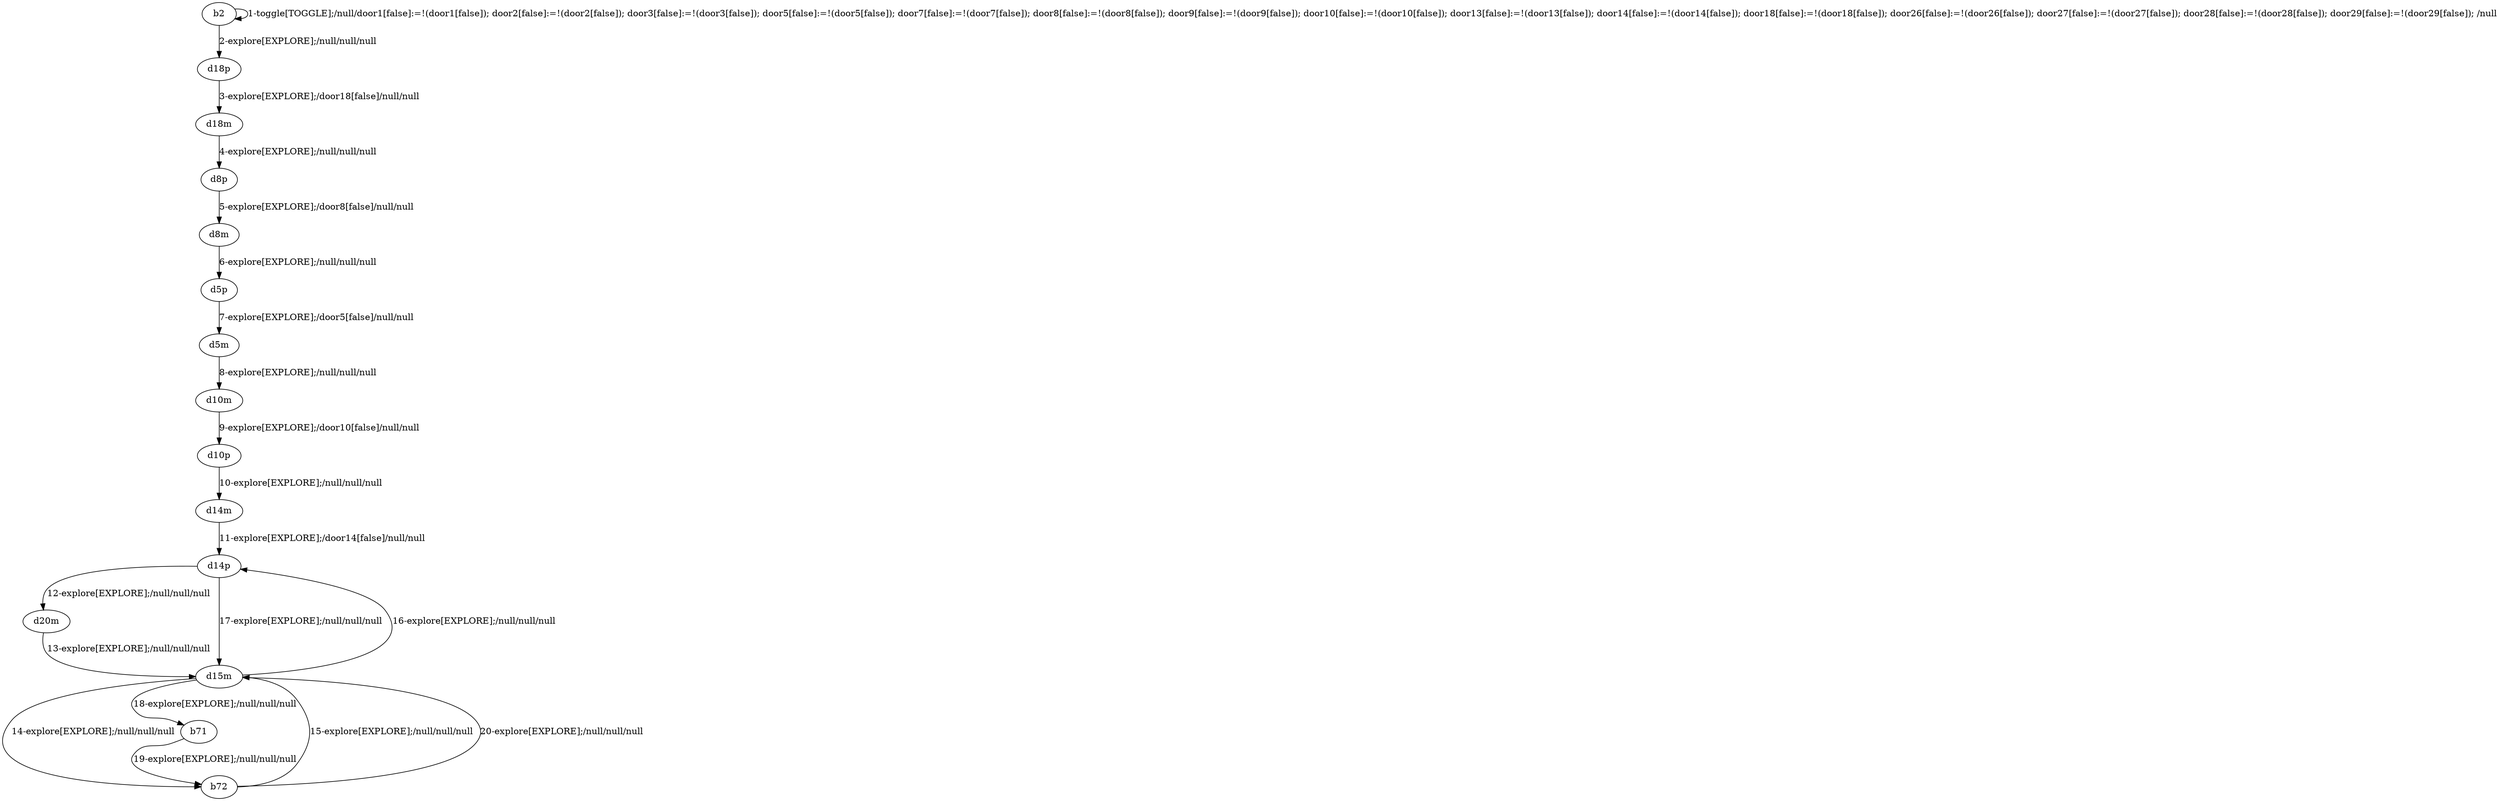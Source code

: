 # Total number of goals covered by this test: 1
# b72 --> d15m

digraph g {
"b2" -> "b2" [label = "1-toggle[TOGGLE];/null/door1[false]:=!(door1[false]); door2[false]:=!(door2[false]); door3[false]:=!(door3[false]); door5[false]:=!(door5[false]); door7[false]:=!(door7[false]); door8[false]:=!(door8[false]); door9[false]:=!(door9[false]); door10[false]:=!(door10[false]); door13[false]:=!(door13[false]); door14[false]:=!(door14[false]); door18[false]:=!(door18[false]); door26[false]:=!(door26[false]); door27[false]:=!(door27[false]); door28[false]:=!(door28[false]); door29[false]:=!(door29[false]); /null"];
"b2" -> "d18p" [label = "2-explore[EXPLORE];/null/null/null"];
"d18p" -> "d18m" [label = "3-explore[EXPLORE];/door18[false]/null/null"];
"d18m" -> "d8p" [label = "4-explore[EXPLORE];/null/null/null"];
"d8p" -> "d8m" [label = "5-explore[EXPLORE];/door8[false]/null/null"];
"d8m" -> "d5p" [label = "6-explore[EXPLORE];/null/null/null"];
"d5p" -> "d5m" [label = "7-explore[EXPLORE];/door5[false]/null/null"];
"d5m" -> "d10m" [label = "8-explore[EXPLORE];/null/null/null"];
"d10m" -> "d10p" [label = "9-explore[EXPLORE];/door10[false]/null/null"];
"d10p" -> "d14m" [label = "10-explore[EXPLORE];/null/null/null"];
"d14m" -> "d14p" [label = "11-explore[EXPLORE];/door14[false]/null/null"];
"d14p" -> "d20m" [label = "12-explore[EXPLORE];/null/null/null"];
"d20m" -> "d15m" [label = "13-explore[EXPLORE];/null/null/null"];
"d15m" -> "b72" [label = "14-explore[EXPLORE];/null/null/null"];
"b72" -> "d15m" [label = "15-explore[EXPLORE];/null/null/null"];
"d15m" -> "d14p" [label = "16-explore[EXPLORE];/null/null/null"];
"d14p" -> "d15m" [label = "17-explore[EXPLORE];/null/null/null"];
"d15m" -> "b71" [label = "18-explore[EXPLORE];/null/null/null"];
"b71" -> "b72" [label = "19-explore[EXPLORE];/null/null/null"];
"b72" -> "d15m" [label = "20-explore[EXPLORE];/null/null/null"];
}